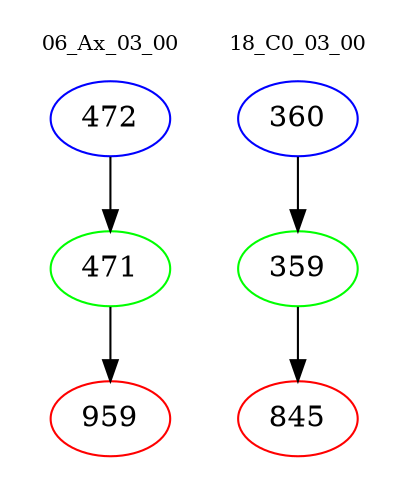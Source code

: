 digraph{
subgraph cluster_0 {
color = white
label = "06_Ax_03_00";
fontsize=10;
T0_472 [label="472", color="blue"]
T0_472 -> T0_471 [color="black"]
T0_471 [label="471", color="green"]
T0_471 -> T0_959 [color="black"]
T0_959 [label="959", color="red"]
}
subgraph cluster_1 {
color = white
label = "18_C0_03_00";
fontsize=10;
T1_360 [label="360", color="blue"]
T1_360 -> T1_359 [color="black"]
T1_359 [label="359", color="green"]
T1_359 -> T1_845 [color="black"]
T1_845 [label="845", color="red"]
}
}
